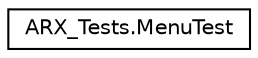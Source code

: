 digraph "Graphical Class Hierarchy"
{
 // LATEX_PDF_SIZE
  edge [fontname="Helvetica",fontsize="10",labelfontname="Helvetica",labelfontsize="10"];
  node [fontname="Helvetica",fontsize="10",shape=record];
  rankdir="LR";
  Node0 [label="ARX_Tests.MenuTest",height=0.2,width=0.4,color="black", fillcolor="white", style="filled",URL="$class_a_r_x___tests_1_1_menu_test.html",tooltip=" "];
}
